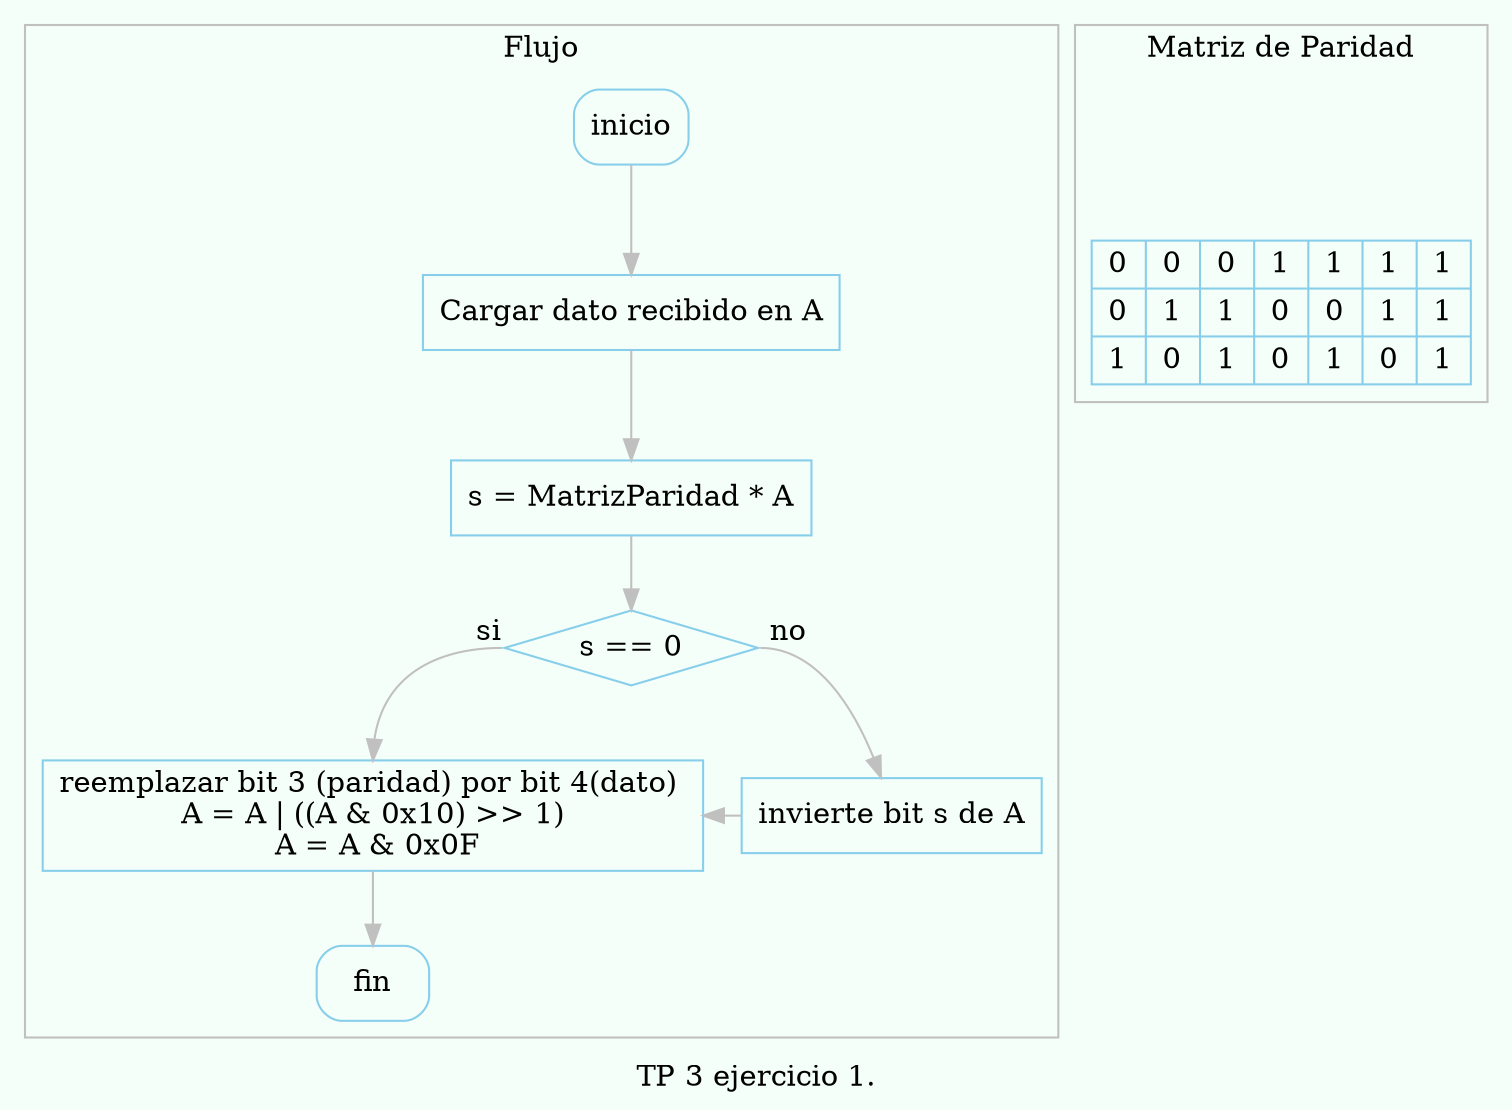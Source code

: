 digraph {
    labelloc = bc;
    color   = "gray";
    bgcolor = "mintcream";
    node [color="skyblue"];
    edge [color="gray"];

    subgraph cluster_flujo {
        label = "Flujo";
        labelloc = tc;

        inicio[shape="box", style=rounded];
        fin[shape="box", style=rounded];

        inicia_registros[
            shape="box",
            label="Cargar dato recibido en A"
        ]

        multiplica[
            shape="box",
            label="s = MatrizParidad * A"
        ]

        compara_sindrome[
            shape="diamond",
            label="s == 0",
        ]

        invierte[
            shape="box",
            label="invierte bit s de A",
        ]

        decodifica[
            shape="box",
            label="reemplazar bit 3 (paridad) por bit 4(dato) \n A = A | ((A & 0x10) >> 1) \n A = A & 0x0F"
        ]

        inicio -> inicia_registros -> multiplica -> compara_sindrome;
        compara_sindrome:w -> decodifica:n[taillabel=" si"];
        compara_sindrome:e -> invierte[taillabel=" no"];
        invierte:w -> decodifica:e;
        {rank=same; decodifica ; invierte};
        decodifica:s -> fin;

    }

    subgraph cluster_matriz {
        label = "Matriz de Paridad";
        labelloc = tc;
        l1[style=invis, label="", shape=none];

        matriz[
            shape="record",
            label="{0|0|1}|{0|1|0}|{0|1|1}|{1|0|0}|{1|0|1}|{1|1|0}|{1|1|1}",

        ]

        l1 -> matriz[style=invis];
    }

    label="TP 3 ejercicio 1.";
}
